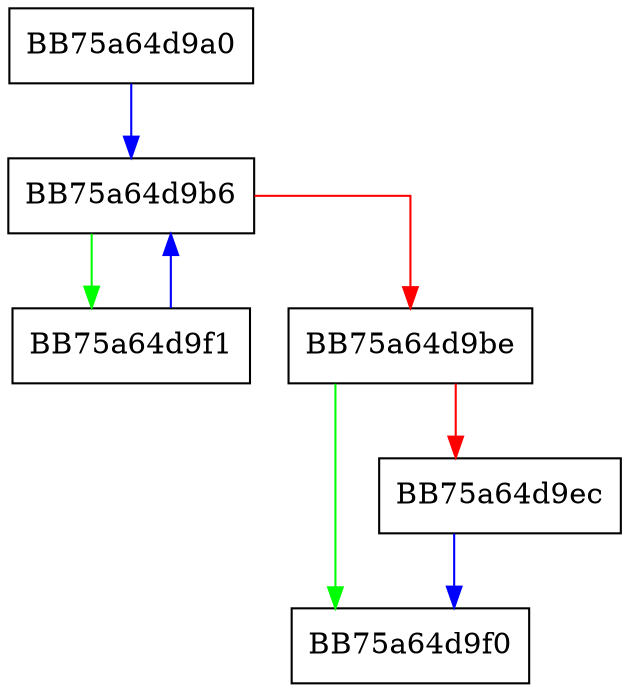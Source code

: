 digraph pcache1Rekey {
  node [shape="box"];
  graph [splines=ortho];
  BB75a64d9a0 -> BB75a64d9b6 [color="blue"];
  BB75a64d9b6 -> BB75a64d9f1 [color="green"];
  BB75a64d9b6 -> BB75a64d9be [color="red"];
  BB75a64d9be -> BB75a64d9f0 [color="green"];
  BB75a64d9be -> BB75a64d9ec [color="red"];
  BB75a64d9ec -> BB75a64d9f0 [color="blue"];
  BB75a64d9f1 -> BB75a64d9b6 [color="blue"];
}